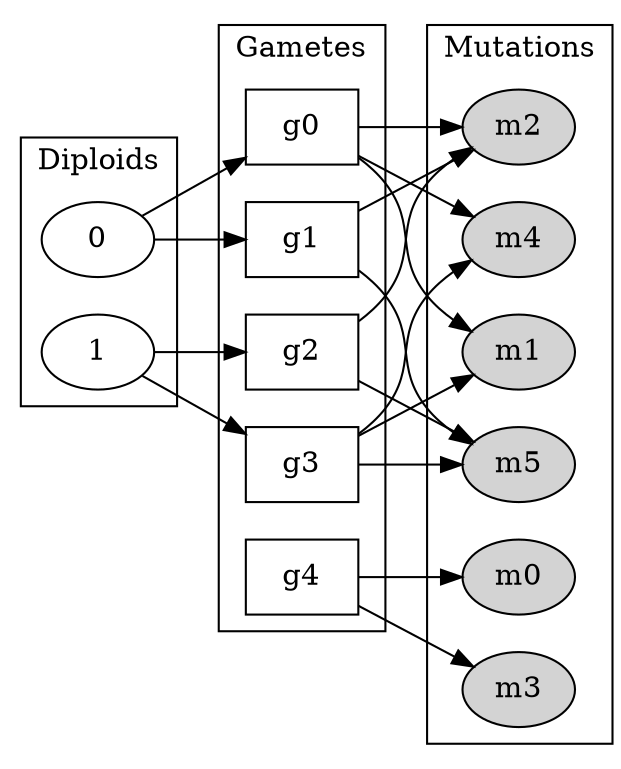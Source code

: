 digraph d {
    graph[rankdir=LR]

    subgraph cluster_diploids {
    node [shape=oval]
    0 
    1
    label="Diploids"
    }

    subgraph cluster_gametes {
    node [shape=box]
    g0
    g1
    g2
    g3
    g4
    label="Gametes"
    }

    0 -> {g0, g1}
    1 -> {g2, g3}

    subgraph cluster_mutations {
    node [style=filled]
    m0  m1 m2  m3  m4  m5
    label="Mutations"
    }

    g0 -> {m1,m2,m4}
    g1 -> {m2,m5}
    g2 -> {m2,m2,m5}
    g3 -> {m1,m4,m5}
    g4 -> {m0,m3}

}
